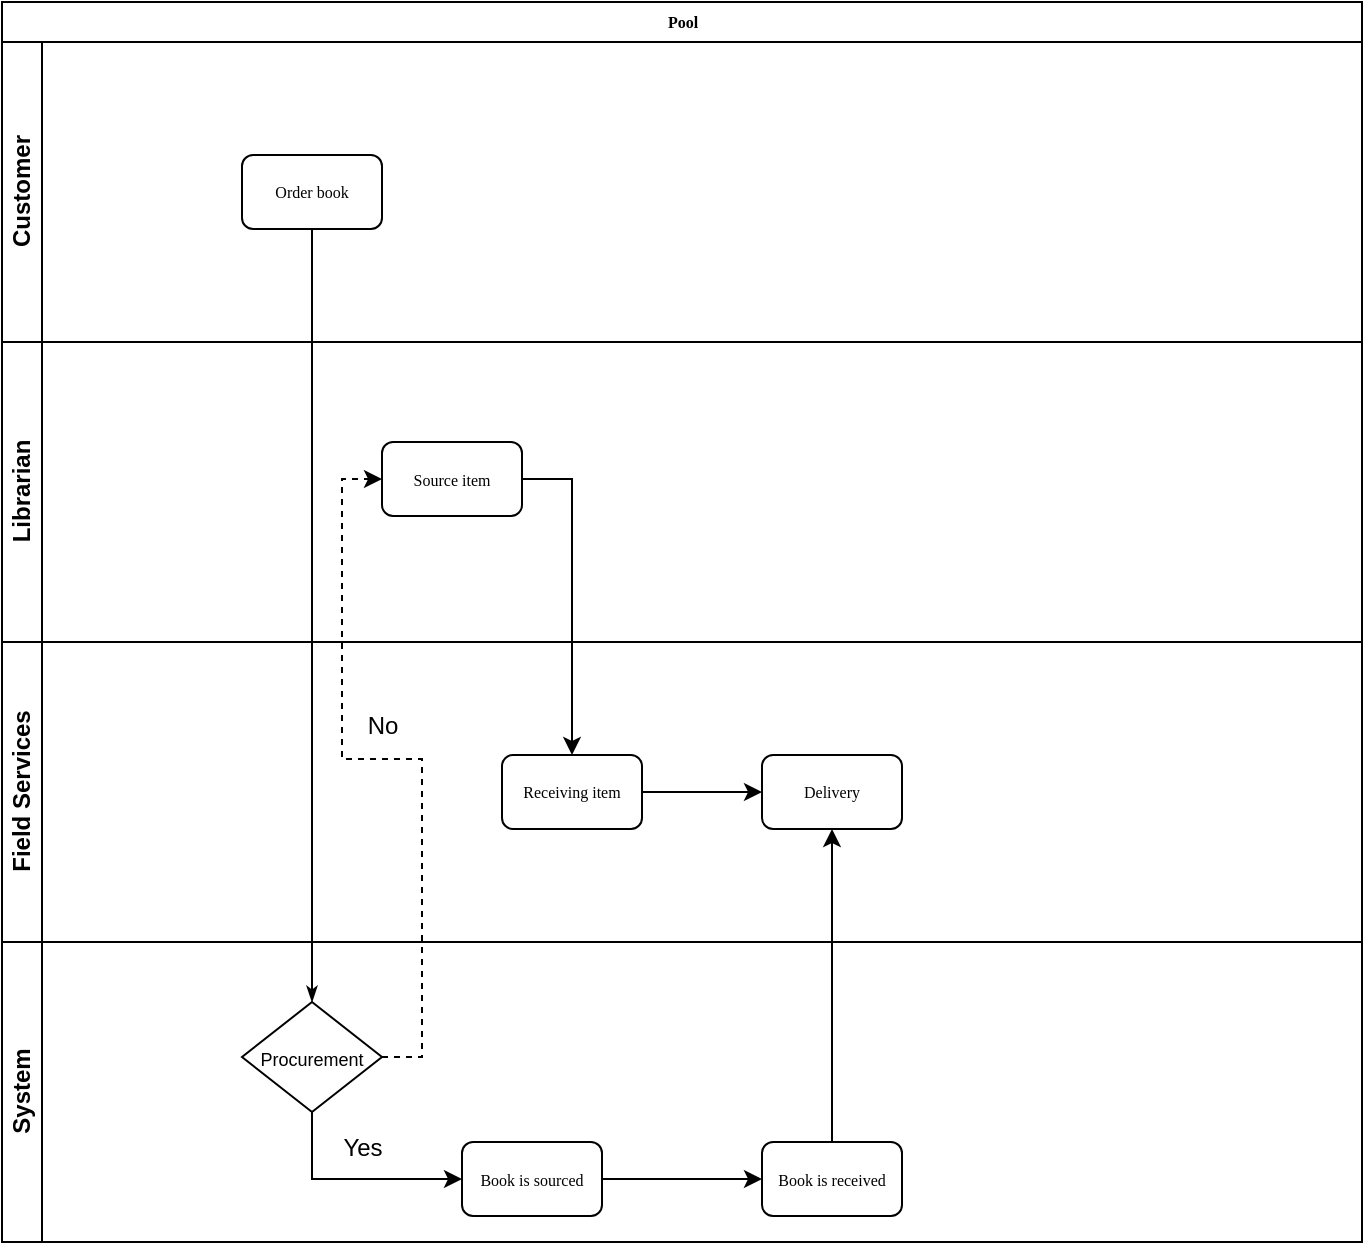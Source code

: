 <mxfile version="21.2.1" type="github">
  <diagram name="Page-1" id="c7488fd3-1785-93aa-aadb-54a6760d102a">
    <mxGraphModel dx="934" dy="506" grid="1" gridSize="10" guides="1" tooltips="1" connect="1" arrows="1" fold="1" page="1" pageScale="1" pageWidth="1100" pageHeight="850" background="none" math="0" shadow="0">
      <root>
        <mxCell id="0" />
        <mxCell id="1" parent="0" />
        <mxCell id="2b4e8129b02d487f-1" value="Pool" style="swimlane;html=1;childLayout=stackLayout;horizontal=1;startSize=20;horizontalStack=0;rounded=0;shadow=0;labelBackgroundColor=none;strokeWidth=1;fontFamily=Verdana;fontSize=8;align=center;" parent="1" vertex="1">
          <mxGeometry x="200" y="30" width="680" height="620" as="geometry" />
        </mxCell>
        <mxCell id="2b4e8129b02d487f-2" value="Customer" style="swimlane;html=1;startSize=20;horizontal=0;" parent="2b4e8129b02d487f-1" vertex="1">
          <mxGeometry y="20" width="680" height="150" as="geometry" />
        </mxCell>
        <mxCell id="2b4e8129b02d487f-6" value="Order book" style="rounded=1;whiteSpace=wrap;html=1;shadow=0;labelBackgroundColor=none;strokeWidth=1;fontFamily=Verdana;fontSize=8;align=center;" parent="2b4e8129b02d487f-2" vertex="1">
          <mxGeometry x="120" y="56.5" width="70" height="37" as="geometry" />
        </mxCell>
        <mxCell id="2b4e8129b02d487f-3" value="Librarian" style="swimlane;html=1;startSize=20;horizontal=0;" parent="2b4e8129b02d487f-1" vertex="1">
          <mxGeometry y="170" width="680" height="150" as="geometry" />
        </mxCell>
        <mxCell id="7xp74EcXJsoQEg6T1ZSm-30" value="Source item" style="rounded=1;whiteSpace=wrap;html=1;shadow=0;labelBackgroundColor=none;strokeWidth=1;fontFamily=Verdana;fontSize=8;align=center;" vertex="1" parent="2b4e8129b02d487f-3">
          <mxGeometry x="190" y="50" width="70" height="37" as="geometry" />
        </mxCell>
        <mxCell id="7xp74EcXJsoQEg6T1ZSm-21" value="Field Services" style="swimlane;html=1;startSize=20;horizontal=0;" vertex="1" parent="2b4e8129b02d487f-1">
          <mxGeometry y="320" width="680" height="150" as="geometry" />
        </mxCell>
        <mxCell id="7xp74EcXJsoQEg6T1ZSm-46" style="edgeStyle=orthogonalEdgeStyle;rounded=0;orthogonalLoop=1;jettySize=auto;html=1;entryX=0;entryY=0.5;entryDx=0;entryDy=0;" edge="1" parent="7xp74EcXJsoQEg6T1ZSm-21" source="7xp74EcXJsoQEg6T1ZSm-31" target="7xp74EcXJsoQEg6T1ZSm-42">
          <mxGeometry relative="1" as="geometry" />
        </mxCell>
        <mxCell id="7xp74EcXJsoQEg6T1ZSm-31" value="Receiving item" style="rounded=1;whiteSpace=wrap;html=1;shadow=0;labelBackgroundColor=none;strokeWidth=1;fontFamily=Verdana;fontSize=8;align=center;" vertex="1" parent="7xp74EcXJsoQEg6T1ZSm-21">
          <mxGeometry x="250" y="56.5" width="70" height="37" as="geometry" />
        </mxCell>
        <mxCell id="7xp74EcXJsoQEg6T1ZSm-42" value="Delivery" style="rounded=1;whiteSpace=wrap;html=1;shadow=0;labelBackgroundColor=none;strokeWidth=1;fontFamily=Verdana;fontSize=8;align=center;" vertex="1" parent="7xp74EcXJsoQEg6T1ZSm-21">
          <mxGeometry x="380" y="56.5" width="70" height="37" as="geometry" />
        </mxCell>
        <mxCell id="7xp74EcXJsoQEg6T1ZSm-44" value="No" style="text;html=1;align=center;verticalAlign=middle;resizable=0;points=[];autosize=1;strokeColor=none;fillColor=none;" vertex="1" parent="7xp74EcXJsoQEg6T1ZSm-21">
          <mxGeometry x="170" y="26.5" width="40" height="30" as="geometry" />
        </mxCell>
        <mxCell id="2b4e8129b02d487f-24" style="edgeStyle=orthogonalEdgeStyle;rounded=0;html=1;labelBackgroundColor=none;startArrow=none;startFill=0;startSize=5;endArrow=classicThin;endFill=1;endSize=5;jettySize=auto;orthogonalLoop=1;strokeWidth=1;fontFamily=Verdana;fontSize=8;entryX=0.5;entryY=0;entryDx=0;entryDy=0;entryPerimeter=0;" parent="2b4e8129b02d487f-1" source="2b4e8129b02d487f-6" target="7xp74EcXJsoQEg6T1ZSm-29" edge="1">
          <mxGeometry relative="1" as="geometry">
            <mxPoint x="155" y="530" as="targetPoint" />
          </mxGeometry>
        </mxCell>
        <mxCell id="7xp74EcXJsoQEg6T1ZSm-43" style="edgeStyle=orthogonalEdgeStyle;rounded=0;orthogonalLoop=1;jettySize=auto;html=1;entryX=0;entryY=0.5;entryDx=0;entryDy=0;dashed=1;exitX=1;exitY=0.5;exitDx=0;exitDy=0;exitPerimeter=0;" edge="1" parent="2b4e8129b02d487f-1" source="7xp74EcXJsoQEg6T1ZSm-29" target="7xp74EcXJsoQEg6T1ZSm-30">
          <mxGeometry relative="1" as="geometry" />
        </mxCell>
        <mxCell id="7xp74EcXJsoQEg6T1ZSm-45" style="edgeStyle=orthogonalEdgeStyle;rounded=0;orthogonalLoop=1;jettySize=auto;html=1;entryX=0.5;entryY=0;entryDx=0;entryDy=0;exitX=1;exitY=0.5;exitDx=0;exitDy=0;" edge="1" parent="2b4e8129b02d487f-1" source="7xp74EcXJsoQEg6T1ZSm-30" target="7xp74EcXJsoQEg6T1ZSm-31">
          <mxGeometry relative="1" as="geometry" />
        </mxCell>
        <mxCell id="7xp74EcXJsoQEg6T1ZSm-55" value="" style="edgeStyle=orthogonalEdgeStyle;rounded=0;orthogonalLoop=1;jettySize=auto;html=1;" edge="1" parent="2b4e8129b02d487f-1" source="7xp74EcXJsoQEg6T1ZSm-52" target="7xp74EcXJsoQEg6T1ZSm-42">
          <mxGeometry relative="1" as="geometry" />
        </mxCell>
        <mxCell id="2b4e8129b02d487f-4" value="System" style="swimlane;html=1;startSize=20;horizontal=0;" parent="2b4e8129b02d487f-1" vertex="1">
          <mxGeometry y="470" width="680" height="150" as="geometry" />
        </mxCell>
        <mxCell id="7xp74EcXJsoQEg6T1ZSm-56" style="edgeStyle=orthogonalEdgeStyle;rounded=0;orthogonalLoop=1;jettySize=auto;html=1;entryX=0;entryY=0.5;entryDx=0;entryDy=0;exitX=0.5;exitY=1;exitDx=0;exitDy=0;exitPerimeter=0;" edge="1" parent="2b4e8129b02d487f-4" source="7xp74EcXJsoQEg6T1ZSm-29" target="7xp74EcXJsoQEg6T1ZSm-51">
          <mxGeometry relative="1" as="geometry" />
        </mxCell>
        <mxCell id="7xp74EcXJsoQEg6T1ZSm-29" value="&lt;font style=&quot;font-size: 9px;&quot;&gt;Procurement&lt;/font&gt;" style="strokeWidth=1;html=1;shape=mxgraph.flowchart.decision;whiteSpace=wrap;" vertex="1" parent="2b4e8129b02d487f-4">
          <mxGeometry x="120" y="30" width="70" height="55" as="geometry" />
        </mxCell>
        <mxCell id="7xp74EcXJsoQEg6T1ZSm-54" value="" style="edgeStyle=orthogonalEdgeStyle;rounded=0;orthogonalLoop=1;jettySize=auto;html=1;" edge="1" parent="2b4e8129b02d487f-4" source="7xp74EcXJsoQEg6T1ZSm-51" target="7xp74EcXJsoQEg6T1ZSm-52">
          <mxGeometry relative="1" as="geometry" />
        </mxCell>
        <mxCell id="7xp74EcXJsoQEg6T1ZSm-51" value="Book is sourced" style="rounded=1;whiteSpace=wrap;html=1;shadow=0;labelBackgroundColor=none;strokeWidth=1;fontFamily=Verdana;fontSize=8;align=center;" vertex="1" parent="2b4e8129b02d487f-4">
          <mxGeometry x="230" y="100" width="70" height="37" as="geometry" />
        </mxCell>
        <mxCell id="7xp74EcXJsoQEg6T1ZSm-52" value="Book is received" style="rounded=1;whiteSpace=wrap;html=1;shadow=0;labelBackgroundColor=none;strokeWidth=1;fontFamily=Verdana;fontSize=8;align=center;" vertex="1" parent="2b4e8129b02d487f-4">
          <mxGeometry x="380" y="100" width="70" height="37" as="geometry" />
        </mxCell>
        <mxCell id="7xp74EcXJsoQEg6T1ZSm-57" value="Yes" style="text;html=1;align=center;verticalAlign=middle;resizable=0;points=[];autosize=1;strokeColor=none;fillColor=none;" vertex="1" parent="1">
          <mxGeometry x="360" y="588" width="40" height="30" as="geometry" />
        </mxCell>
      </root>
    </mxGraphModel>
  </diagram>
</mxfile>
